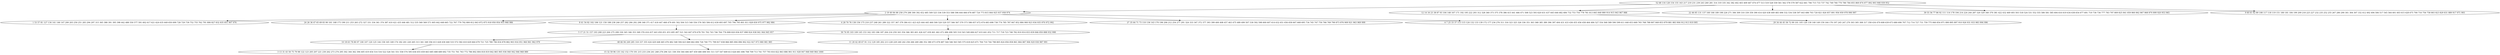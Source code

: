digraph true_tree {
	"0" -> "1"
	"0" -> "2"
	"1" -> "3"
	"0" -> "4"
	"1" -> "5"
	"1" -> "6"
	"2" -> "7"
	"1" -> "8"
	"6" -> "9"
	"8" -> "10"
	"9" -> "11"
	"1" -> "12"
	"0" -> "13"
	"10" -> "14"
	"9" -> "15"
	"11" -> "16"
	"15" -> "17"
	"1" -> "18"
	"0" -> "19"
	"0" [label="52 68 116 128 154 155 163 217 219 231 239 243 260 281 314 319 335 342 382 402 403 409 467 474 477 513 519 528 559 561 562 578 579 587 622 661 706 715 733 737 742 749 760 770 780 784 855 869 874 877 892 893 908 939 952"];
	"1" [label="2 19 40 84 88 258 279 288 300 392 452 485 509 525 536 539 553 588 596 644 666 676 687 724 773 815 844 925 937 958 974"];
	"2" [label="12 14 16 23 38 87 93 104 148 167 171 192 195 222 293 312 328 360 373 375 378 386 415 441 466 471 508 523 593 620 631 637 645 646 682 684 732 753 754 778 781 813 845 848 880 914 915 943 967 988"];
	"3" [label="1 53 57 81 127 134 141 146 147 200 203 250 251 283 294 297 315 365 388 391 395 398 442 488 550 577 591 602 617 621 624 635 649 650 699 728 729 739 752 755 762 791 806 827 832 835 851 907 976"];
	"4" [label="22 46 85 131 137 160 166 189 198 226 271 306 309 310 339 359 390 414 420 438 449 483 496 532 534 538 597 643 686 703 720 821 826 857 891 956 959 978 990 997"];
	"5" [label="24 26 36 47 65 69 83 90 161 168 173 190 211 253 263 272 327 331 334 361 374 387 410 421 435 446 481 512 535 560 569 571 605 642 648 665 722 767 779 792 800 812 843 872 875 918 950 954 955 966 986"];
	"6" [label="8 41 54 82 102 106 121 150 188 238 246 257 282 284 292 298 348 371 417 418 447 468 479 491 502 504 515 540 556 576 583 584 612 630 693 697 705 794 795 801 811 828 830 975 977 982 984"];
	"7" [label="29 34 44 45 58 72 99 101 105 126 130 140 149 159 164 176 197 245 247 270 303 305 308 317 358 434 470 608 639 673 680 690 707 712 714 727 731 759 775 840 854 871 890 895 897 910 926 931 933 983 994 996"];
	"8" [label="4 28 70 76 138 156 175 210 237 248 261 289 322 357 367 379 384 411 423 425 444 445 460 500 520 529 557 566 567 570 573 586 657 672 674 683 698 738 774 785 787 847 852 884 900 923 934 935 970 972 992"];
	"9" [label="5 17 21 51 157 193 208 223 264 275 299 330 345 346 353 369 376 416 437 443 450 451 453 495 497 521 542 647 670 678 701 702 743 746 764 776 808 820 836 837 898 924 938 941 944 945 957"];
	"10" [label="30 74 95 103 109 145 153 162 183 186 187 204 216 259 343 354 366 383 401 426 427 439 461 462 472 486 490 505 510 543 549 606 627 633 641 652 711 717 718 723 748 782 810 814 833 839 846 850 888 932 998"];
	"11" [label="10 18 63 78 80 97 100 107 120 125 144 158 165 169 174 182 201 220 265 313 341 349 356 413 428 430 440 533 572 582 610 629 664 679 721 725 789 796 834 878 882 903 916 951 960 961 962 979"];
	"12" [label="27 35 64 71 73 110 136 143 170 196 206 212 254 277 291 324 333 347 372 377 393 399 400 408 457 463 475 489 499 507 530 592 598 600 607 614 632 651 656 658 667 668 695 734 745 747 750 766 769 790 873 876 909 921 963 969 999"];
	"13" [label="39 55 56 77 86 92 111 114 178 194 214 224 244 287 320 329 340 370 381 422 432 469 493 503 518 524 531 552 555 580 581 585 604 616 619 634 638 654 677 691 719 730 736 777 783 797 809 825 841 859 860 862 867 868 870 899 920 953 965"];
	"14" [label="11 20 42 49 67 91 112 129 185 202 213 228 229 240 242 256 266 269 286 352 380 473 478 487 544 546 563 565 575 618 625 671 704 710 744 798 805 824 856 858 861 864 887 906 929 930 987 991"];
	"15" [label="48 66 94 249 285 318 337 355 424 429 448 465 476 482 548 594 623 660 662 694 726 740 771 799 817 838 866 885 894 896 902 922 927 973 980 981 985"];
	"16" [label="3 13 31 43 50 75 79 98 122 123 205 207 221 230 262 273 274 295 302 344 362 394 405 419 454 514 516 522 526 541 551 558 574 595 636 655 659 663 685 688 689 692 735 751 761 763 772 786 802 804 818 819 842 865 905 936 940 942 946 968 989"];
	"17" [label="15 32 59 96 135 142 152 179 191 215 233 236 241 268 278 296 321 338 350 364 406 407 459 480 498 501 511 537 547 609 613 626 681 696 708 709 713 741 757 793 816 822 863 886 901 911 928 947 948 949 964 1000"];
	"18" [label="6 7 25 33 37 113 115 124 132 133 139 172 177 234 276 311 316 323 325 326 336 351 363 368 385 389 396 397 404 431 433 436 455 456 458 464 484 527 554 568 589 590 599 611 640 653 669 765 768 788 807 849 853 879 881 883 904 912 913 919 995"];
	"19" [label="9 60 61 62 89 108 117 118 119 151 180 181 184 199 209 218 225 227 232 235 252 255 267 280 290 301 304 307 332 412 492 494 506 517 545 564 601 603 615 628 675 700 716 756 758 803 823 829 831 889 917 971 993"];
}
